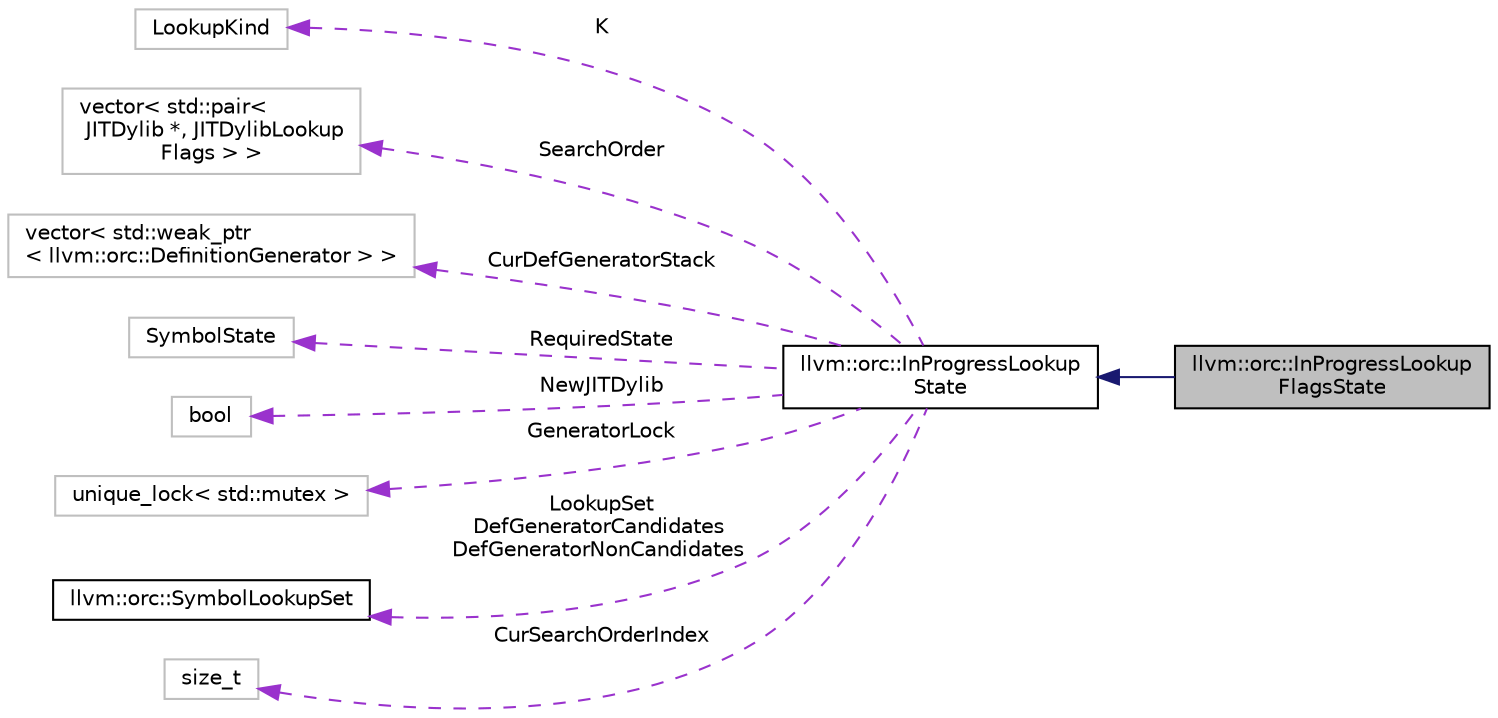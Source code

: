 digraph "llvm::orc::InProgressLookupFlagsState"
{
 // LATEX_PDF_SIZE
  bgcolor="transparent";
  edge [fontname="Helvetica",fontsize="10",labelfontname="Helvetica",labelfontsize="10"];
  node [fontname="Helvetica",fontsize="10",shape=record];
  rankdir="LR";
  Node1 [label="llvm::orc::InProgressLookup\lFlagsState",height=0.2,width=0.4,color="black", fillcolor="grey75", style="filled", fontcolor="black",tooltip=" "];
  Node2 -> Node1 [dir="back",color="midnightblue",fontsize="10",style="solid",fontname="Helvetica"];
  Node2 [label="llvm::orc::InProgressLookup\lState",height=0.2,width=0.4,color="black",URL="$classllvm_1_1orc_1_1InProgressLookupState.html",tooltip=" "];
  Node3 -> Node2 [dir="back",color="darkorchid3",fontsize="10",style="dashed",label=" K" ,fontname="Helvetica"];
  Node3 [label="LookupKind",height=0.2,width=0.4,color="grey75",tooltip=" "];
  Node4 -> Node2 [dir="back",color="darkorchid3",fontsize="10",style="dashed",label=" SearchOrder" ,fontname="Helvetica"];
  Node4 [label="vector\< std::pair\<\l JITDylib *, JITDylibLookup\lFlags \> \>",height=0.2,width=0.4,color="grey75",tooltip=" "];
  Node5 -> Node2 [dir="back",color="darkorchid3",fontsize="10",style="dashed",label=" CurDefGeneratorStack" ,fontname="Helvetica"];
  Node5 [label="vector\< std::weak_ptr\l\< llvm::orc::DefinitionGenerator \> \>",height=0.2,width=0.4,color="grey75",tooltip=" "];
  Node6 -> Node2 [dir="back",color="darkorchid3",fontsize="10",style="dashed",label=" RequiredState" ,fontname="Helvetica"];
  Node6 [label="SymbolState",height=0.2,width=0.4,color="grey75",tooltip=" "];
  Node7 -> Node2 [dir="back",color="darkorchid3",fontsize="10",style="dashed",label=" NewJITDylib" ,fontname="Helvetica"];
  Node7 [label="bool",height=0.2,width=0.4,color="grey75",tooltip=" "];
  Node8 -> Node2 [dir="back",color="darkorchid3",fontsize="10",style="dashed",label=" GeneratorLock" ,fontname="Helvetica"];
  Node8 [label="unique_lock\< std::mutex \>",height=0.2,width=0.4,color="grey75",tooltip=" "];
  Node9 -> Node2 [dir="back",color="darkorchid3",fontsize="10",style="dashed",label=" LookupSet\nDefGeneratorCandidates\nDefGeneratorNonCandidates" ,fontname="Helvetica"];
  Node9 [label="llvm::orc::SymbolLookupSet",height=0.2,width=0.4,color="black",URL="$classllvm_1_1orc_1_1SymbolLookupSet.html",tooltip="A set of symbols to look up, each associated with a SymbolLookupFlags value."];
  Node10 -> Node2 [dir="back",color="darkorchid3",fontsize="10",style="dashed",label=" CurSearchOrderIndex" ,fontname="Helvetica"];
  Node10 [label="size_t",height=0.2,width=0.4,color="grey75",tooltip=" "];
}
